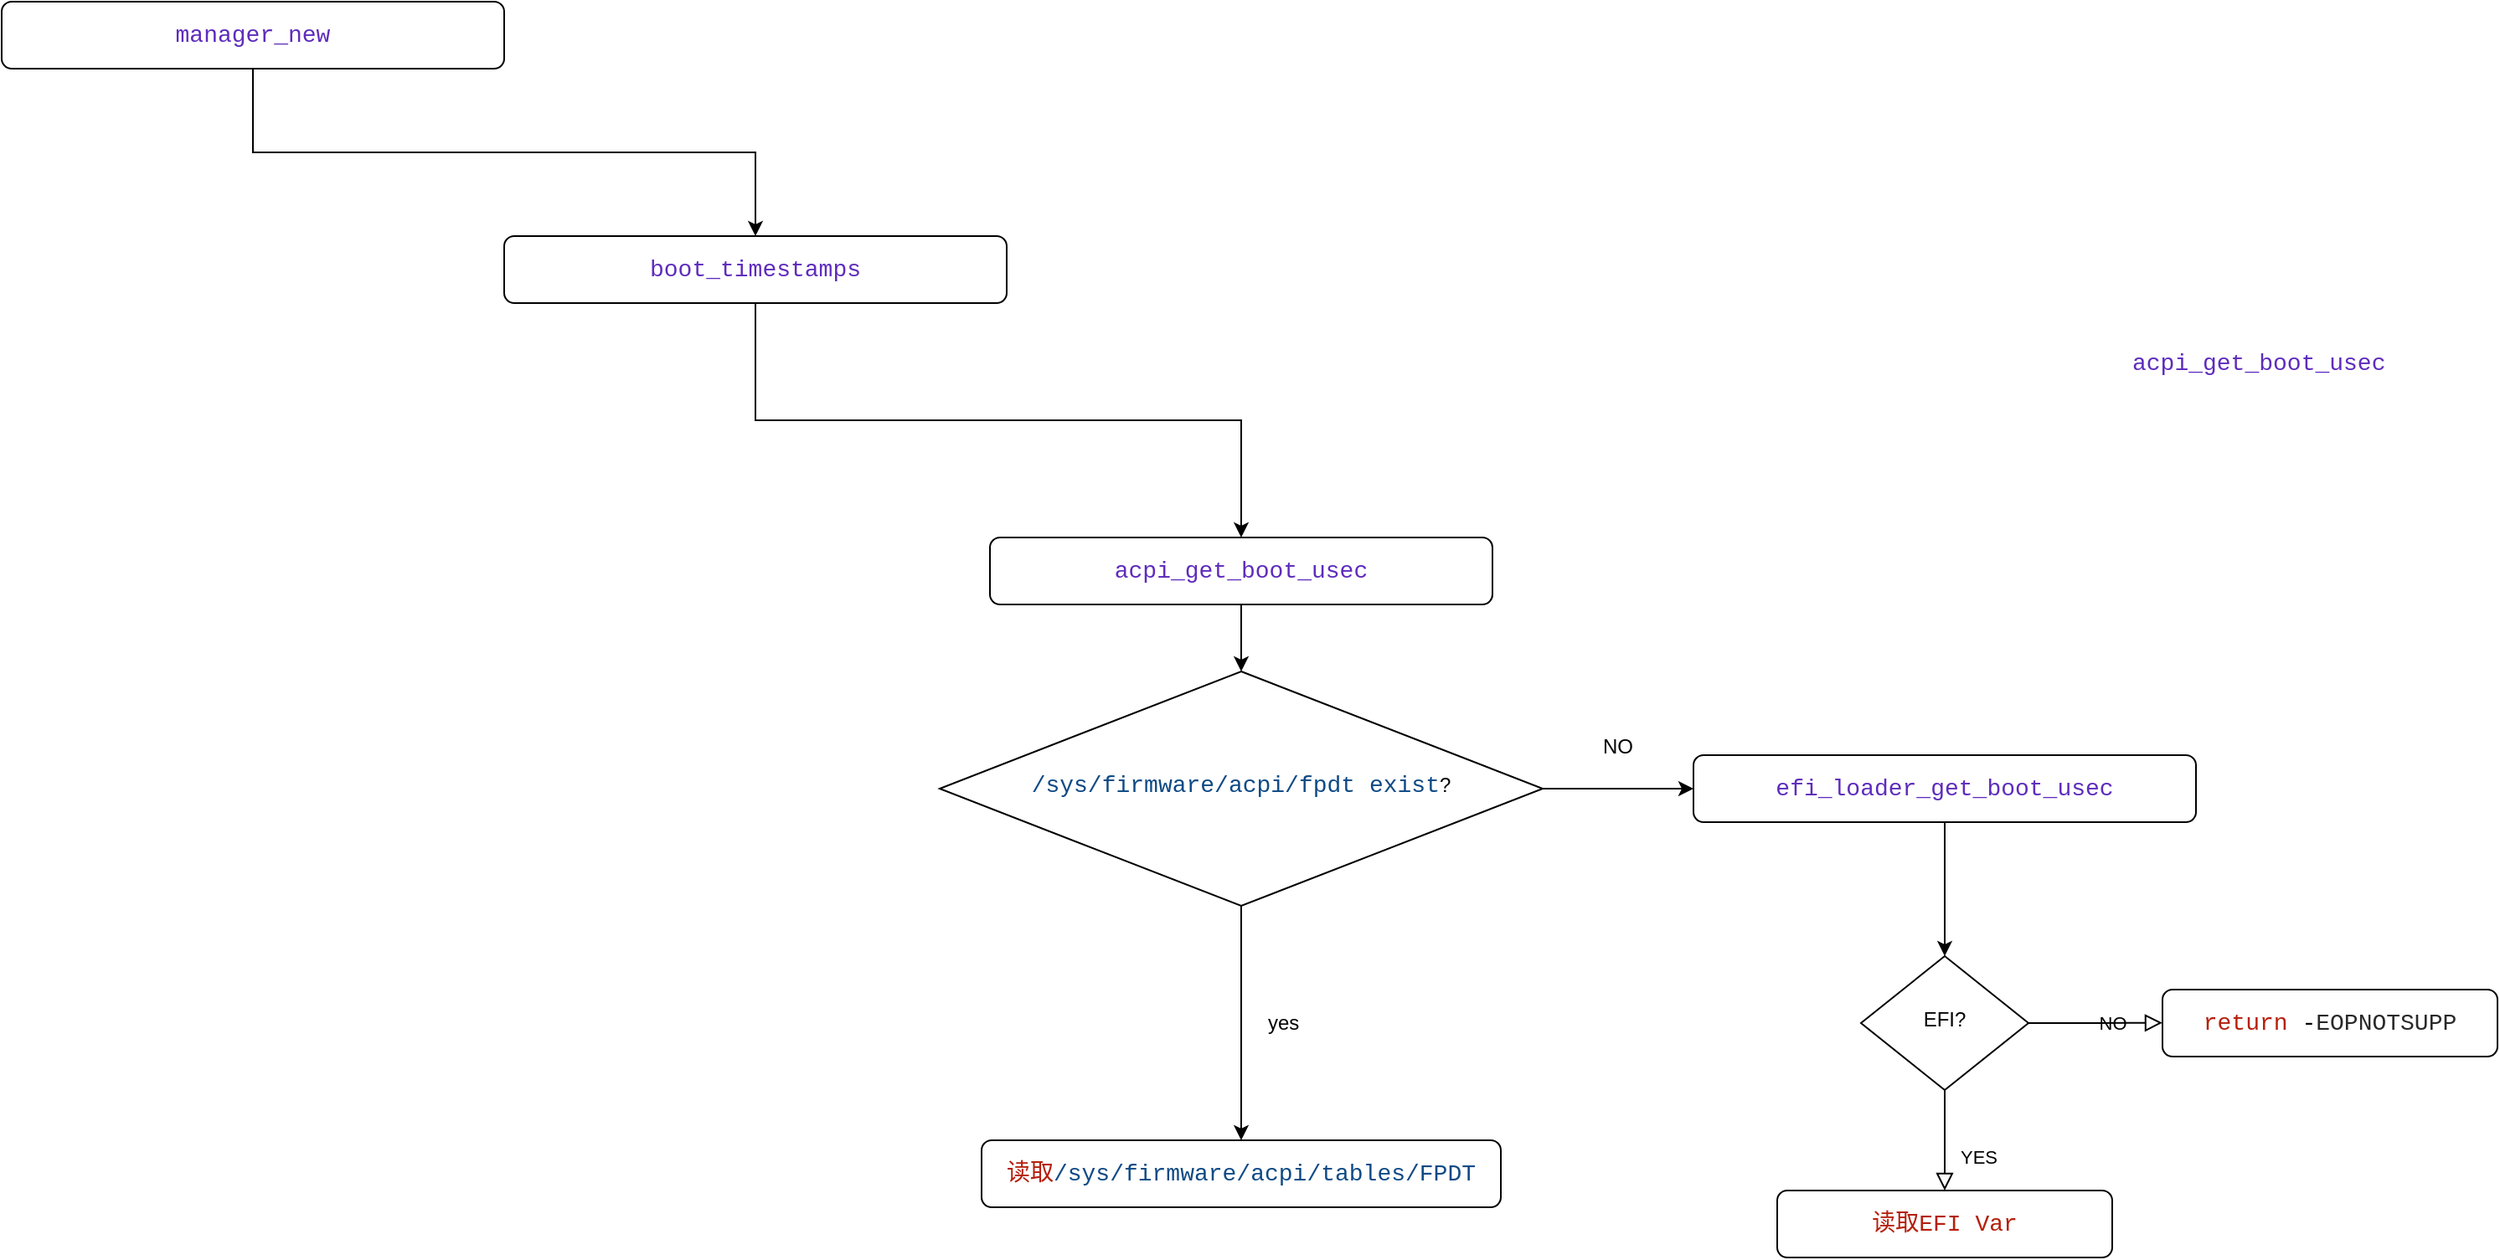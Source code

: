 <mxfile version="26.0.2">
  <diagram id="C5RBs43oDa-KdzZeNtuy" name="Page-1">
    <mxGraphModel dx="2555" dy="922" grid="1" gridSize="10" guides="1" tooltips="1" connect="1" arrows="1" fold="1" page="1" pageScale="1" pageWidth="827" pageHeight="1169" math="0" shadow="0">
      <root>
        <mxCell id="WIyWlLk6GJQsqaUBKTNV-0" />
        <mxCell id="WIyWlLk6GJQsqaUBKTNV-1" parent="WIyWlLk6GJQsqaUBKTNV-0" />
        <mxCell id="RZ5x465Gj1TcY6ijm79F-14" style="edgeStyle=orthogonalEdgeStyle;rounded=0;orthogonalLoop=1;jettySize=auto;html=1;" edge="1" parent="WIyWlLk6GJQsqaUBKTNV-1" source="RZ5x465Gj1TcY6ijm79F-0" target="RZ5x465Gj1TcY6ijm79F-1">
          <mxGeometry relative="1" as="geometry" />
        </mxCell>
        <mxCell id="RZ5x465Gj1TcY6ijm79F-0" value="&lt;div style=&quot;color: rgb(41, 41, 41); background-color: rgb(255, 255, 255); font-family: Consolas, &amp;quot;Courier New&amp;quot;, monospace; font-size: 14px; line-height: 19px; white-space: pre;&quot;&gt;&lt;span style=&quot;color: #5e2cbc;&quot;&gt;efi_loader_get_boot_usec&lt;/span&gt;&lt;/div&gt;" style="rounded=1;whiteSpace=wrap;html=1;fontSize=12;glass=0;strokeWidth=1;shadow=0;" vertex="1" parent="WIyWlLk6GJQsqaUBKTNV-1">
          <mxGeometry x="350" y="830" width="300" height="40" as="geometry" />
        </mxCell>
        <mxCell id="RZ5x465Gj1TcY6ijm79F-1" value="EFI?" style="rhombus;whiteSpace=wrap;html=1;shadow=0;fontFamily=Helvetica;fontSize=12;align=center;strokeWidth=1;spacing=6;spacingTop=-4;" vertex="1" parent="WIyWlLk6GJQsqaUBKTNV-1">
          <mxGeometry x="450" y="950" width="100" height="80" as="geometry" />
        </mxCell>
        <mxCell id="RZ5x465Gj1TcY6ijm79F-2" value="YES" style="rounded=0;html=1;jettySize=auto;orthogonalLoop=1;fontSize=11;endArrow=block;endFill=0;endSize=8;strokeWidth=1;shadow=0;labelBackgroundColor=none;edgeStyle=orthogonalEdgeStyle;" edge="1" parent="WIyWlLk6GJQsqaUBKTNV-1">
          <mxGeometry x="0.333" y="20" relative="1" as="geometry">
            <mxPoint as="offset" />
            <mxPoint x="500" y="1030" as="sourcePoint" />
            <mxPoint x="500" y="1090" as="targetPoint" />
          </mxGeometry>
        </mxCell>
        <mxCell id="RZ5x465Gj1TcY6ijm79F-3" value="&lt;div style=&quot;color: rgb(41, 41, 41); background-color: rgb(255, 255, 255); font-family: Consolas, &amp;quot;Courier New&amp;quot;, monospace; font-size: 14px; line-height: 19px; white-space: pre;&quot;&gt;&lt;div style=&quot;line-height: 19px;&quot;&gt;&lt;span style=&quot;color: #b5200d;&quot;&gt;return&lt;/span&gt; &lt;span style=&quot;color: #000000;&quot;&gt;-&lt;/span&gt;EOPNOTSUPP&lt;/div&gt;&lt;/div&gt;" style="rounded=1;whiteSpace=wrap;html=1;fontSize=12;glass=0;strokeWidth=1;shadow=0;" vertex="1" parent="WIyWlLk6GJQsqaUBKTNV-1">
          <mxGeometry x="630" y="970" width="200" height="40" as="geometry" />
        </mxCell>
        <mxCell id="RZ5x465Gj1TcY6ijm79F-5" value="NO" style="edgeStyle=orthogonalEdgeStyle;rounded=0;html=1;jettySize=auto;orthogonalLoop=1;fontSize=11;endArrow=block;endFill=0;endSize=8;strokeWidth=1;shadow=0;labelBackgroundColor=none;exitX=1;exitY=0.5;exitDx=0;exitDy=0;" edge="1" parent="WIyWlLk6GJQsqaUBKTNV-1" source="RZ5x465Gj1TcY6ijm79F-1">
          <mxGeometry y="10" relative="1" as="geometry">
            <mxPoint as="offset" />
            <mxPoint x="580" y="989.86" as="sourcePoint" />
            <mxPoint x="630" y="989.86" as="targetPoint" />
          </mxGeometry>
        </mxCell>
        <mxCell id="RZ5x465Gj1TcY6ijm79F-18" style="edgeStyle=orthogonalEdgeStyle;rounded=0;orthogonalLoop=1;jettySize=auto;html=1;entryX=0.5;entryY=0;entryDx=0;entryDy=0;" edge="1" parent="WIyWlLk6GJQsqaUBKTNV-1" source="RZ5x465Gj1TcY6ijm79F-7" target="RZ5x465Gj1TcY6ijm79F-9">
          <mxGeometry relative="1" as="geometry" />
        </mxCell>
        <mxCell id="RZ5x465Gj1TcY6ijm79F-7" value="&lt;div style=&quot;color: rgb(41, 41, 41); background-color: rgb(255, 255, 255); font-family: Consolas, &amp;quot;Courier New&amp;quot;, monospace; font-size: 14px; line-height: 19px; white-space: pre;&quot;&gt;&lt;span style=&quot;color: rgb(94, 44, 188); text-align: left;&quot;&gt;boot_timestamps&lt;/span&gt;&lt;/div&gt;" style="rounded=1;whiteSpace=wrap;html=1;fontSize=12;glass=0;strokeWidth=1;shadow=0;" vertex="1" parent="WIyWlLk6GJQsqaUBKTNV-1">
          <mxGeometry x="-360" y="520" width="300" height="40" as="geometry" />
        </mxCell>
        <mxCell id="RZ5x465Gj1TcY6ijm79F-8" value="&lt;div style=&quot;color: #292929;background-color: #ffffff;font-family: Consolas, &#39;Courier New&#39;, monospace;font-weight: normal;font-size: 14px;line-height: 19px;white-space: pre;&quot;&gt;&lt;div&gt;&lt;span style=&quot;color: #5e2cbc;&quot;&gt;acpi_get_boot_usec&lt;/span&gt;&lt;/div&gt;&lt;/div&gt;" style="text;whiteSpace=wrap;html=1;" vertex="1" parent="WIyWlLk6GJQsqaUBKTNV-1">
          <mxGeometry x="610" y="580" width="170" height="40" as="geometry" />
        </mxCell>
        <mxCell id="RZ5x465Gj1TcY6ijm79F-11" style="edgeStyle=orthogonalEdgeStyle;rounded=0;orthogonalLoop=1;jettySize=auto;html=1;entryX=0.5;entryY=0;entryDx=0;entryDy=0;" edge="1" parent="WIyWlLk6GJQsqaUBKTNV-1" source="RZ5x465Gj1TcY6ijm79F-9" target="RZ5x465Gj1TcY6ijm79F-10">
          <mxGeometry relative="1" as="geometry" />
        </mxCell>
        <mxCell id="RZ5x465Gj1TcY6ijm79F-9" value="&lt;div style=&quot;color: rgb(41, 41, 41); background-color: rgb(255, 255, 255); font-family: Consolas, &amp;quot;Courier New&amp;quot;, monospace; font-size: 14px; line-height: 19px; white-space: pre;&quot;&gt;&lt;span style=&quot;color: rgb(94, 44, 188); text-align: left;&quot;&gt;acpi_get_boot_usec&lt;/span&gt;&lt;/div&gt;" style="rounded=1;whiteSpace=wrap;html=1;fontSize=12;glass=0;strokeWidth=1;shadow=0;" vertex="1" parent="WIyWlLk6GJQsqaUBKTNV-1">
          <mxGeometry x="-70" y="700" width="300" height="40" as="geometry" />
        </mxCell>
        <mxCell id="RZ5x465Gj1TcY6ijm79F-12" style="edgeStyle=orthogonalEdgeStyle;rounded=0;orthogonalLoop=1;jettySize=auto;html=1;" edge="1" parent="WIyWlLk6GJQsqaUBKTNV-1" source="RZ5x465Gj1TcY6ijm79F-10" target="RZ5x465Gj1TcY6ijm79F-0">
          <mxGeometry relative="1" as="geometry" />
        </mxCell>
        <mxCell id="RZ5x465Gj1TcY6ijm79F-17" style="edgeStyle=orthogonalEdgeStyle;rounded=0;orthogonalLoop=1;jettySize=auto;html=1;" edge="1" parent="WIyWlLk6GJQsqaUBKTNV-1" source="RZ5x465Gj1TcY6ijm79F-10" target="RZ5x465Gj1TcY6ijm79F-16">
          <mxGeometry relative="1" as="geometry" />
        </mxCell>
        <mxCell id="RZ5x465Gj1TcY6ijm79F-10" value="&lt;span style=&quot;color: rgb(15, 74, 133); background-color: rgb(255, 255, 255); font-family: Consolas, &amp;quot;Courier New&amp;quot;, monospace; font-size: 14px; white-space: pre;&quot;&gt;/sys/firmware/acpi/fpdt exist&lt;/span&gt;?" style="rhombus;whiteSpace=wrap;html=1;shadow=0;fontFamily=Helvetica;fontSize=12;align=center;strokeWidth=1;spacing=6;spacingTop=-4;" vertex="1" parent="WIyWlLk6GJQsqaUBKTNV-1">
          <mxGeometry x="-100" y="780" width="360" height="140" as="geometry" />
        </mxCell>
        <mxCell id="RZ5x465Gj1TcY6ijm79F-13" value="NO" style="text;strokeColor=none;fillColor=none;align=left;verticalAlign=middle;spacingLeft=4;spacingRight=4;overflow=hidden;points=[[0,0.5],[1,0.5]];portConstraint=eastwest;rotatable=0;whiteSpace=wrap;html=1;" vertex="1" parent="WIyWlLk6GJQsqaUBKTNV-1">
          <mxGeometry x="290" y="810" width="30" height="30" as="geometry" />
        </mxCell>
        <mxCell id="RZ5x465Gj1TcY6ijm79F-15" value="&lt;div style=&quot;background-color: rgb(255, 255, 255); font-family: Consolas, &amp;quot;Courier New&amp;quot;, monospace; font-size: 14px; line-height: 19px; white-space: pre; color: rgb(41, 41, 41);&quot;&gt;&lt;div style=&quot;line-height: 19px;&quot;&gt;&lt;font color=&quot;#b5200d&quot;&gt;读取EFI Var&lt;/font&gt;&lt;/div&gt;&lt;/div&gt;" style="rounded=1;whiteSpace=wrap;html=1;fontSize=12;glass=0;strokeWidth=1;shadow=0;" vertex="1" parent="WIyWlLk6GJQsqaUBKTNV-1">
          <mxGeometry x="400" y="1090" width="200" height="40" as="geometry" />
        </mxCell>
        <mxCell id="RZ5x465Gj1TcY6ijm79F-16" value="&lt;div style=&quot;background-color: rgb(255, 255, 255); font-family: Consolas, &amp;quot;Courier New&amp;quot;, monospace; font-size: 14px; line-height: 19px; white-space: pre; color: rgb(41, 41, 41);&quot;&gt;&lt;div style=&quot;line-height: 19px;&quot;&gt;&lt;font color=&quot;#b5200d&quot;&gt;读取&lt;/font&gt;&lt;span style=&quot;color: rgb(15, 74, 133); background-color: light-dark(rgb(255, 255, 255), rgb(18, 18, 18));&quot;&gt;/sys/firmware/acpi/tables/FPDT&lt;/span&gt;&lt;/div&gt;&lt;/div&gt;" style="rounded=1;whiteSpace=wrap;html=1;fontSize=12;glass=0;strokeWidth=1;shadow=0;" vertex="1" parent="WIyWlLk6GJQsqaUBKTNV-1">
          <mxGeometry x="-75" y="1060" width="310" height="40" as="geometry" />
        </mxCell>
        <mxCell id="RZ5x465Gj1TcY6ijm79F-19" value="yes" style="text;strokeColor=none;fillColor=none;align=left;verticalAlign=middle;spacingLeft=4;spacingRight=4;overflow=hidden;points=[[0,0.5],[1,0.5]];portConstraint=eastwest;rotatable=0;whiteSpace=wrap;html=1;" vertex="1" parent="WIyWlLk6GJQsqaUBKTNV-1">
          <mxGeometry x="90" y="975" width="30" height="30" as="geometry" />
        </mxCell>
        <mxCell id="RZ5x465Gj1TcY6ijm79F-22" style="edgeStyle=orthogonalEdgeStyle;rounded=0;orthogonalLoop=1;jettySize=auto;html=1;entryX=0.5;entryY=0;entryDx=0;entryDy=0;" edge="1" parent="WIyWlLk6GJQsqaUBKTNV-1" source="RZ5x465Gj1TcY6ijm79F-20" target="RZ5x465Gj1TcY6ijm79F-7">
          <mxGeometry relative="1" as="geometry" />
        </mxCell>
        <mxCell id="RZ5x465Gj1TcY6ijm79F-20" value="&lt;div style=&quot;color: rgb(41, 41, 41); background-color: rgb(255, 255, 255); font-family: Consolas, &amp;quot;Courier New&amp;quot;, monospace; font-size: 14px; line-height: 19px; white-space: pre;&quot;&gt;&lt;div style=&quot;line-height: 19px;&quot;&gt;&lt;span style=&quot;color: #5e2cbc;&quot;&gt;manager_new&lt;/span&gt;&lt;/div&gt;&lt;/div&gt;" style="rounded=1;whiteSpace=wrap;html=1;fontSize=12;glass=0;strokeWidth=1;shadow=0;" vertex="1" parent="WIyWlLk6GJQsqaUBKTNV-1">
          <mxGeometry x="-660" y="380" width="300" height="40" as="geometry" />
        </mxCell>
      </root>
    </mxGraphModel>
  </diagram>
</mxfile>
